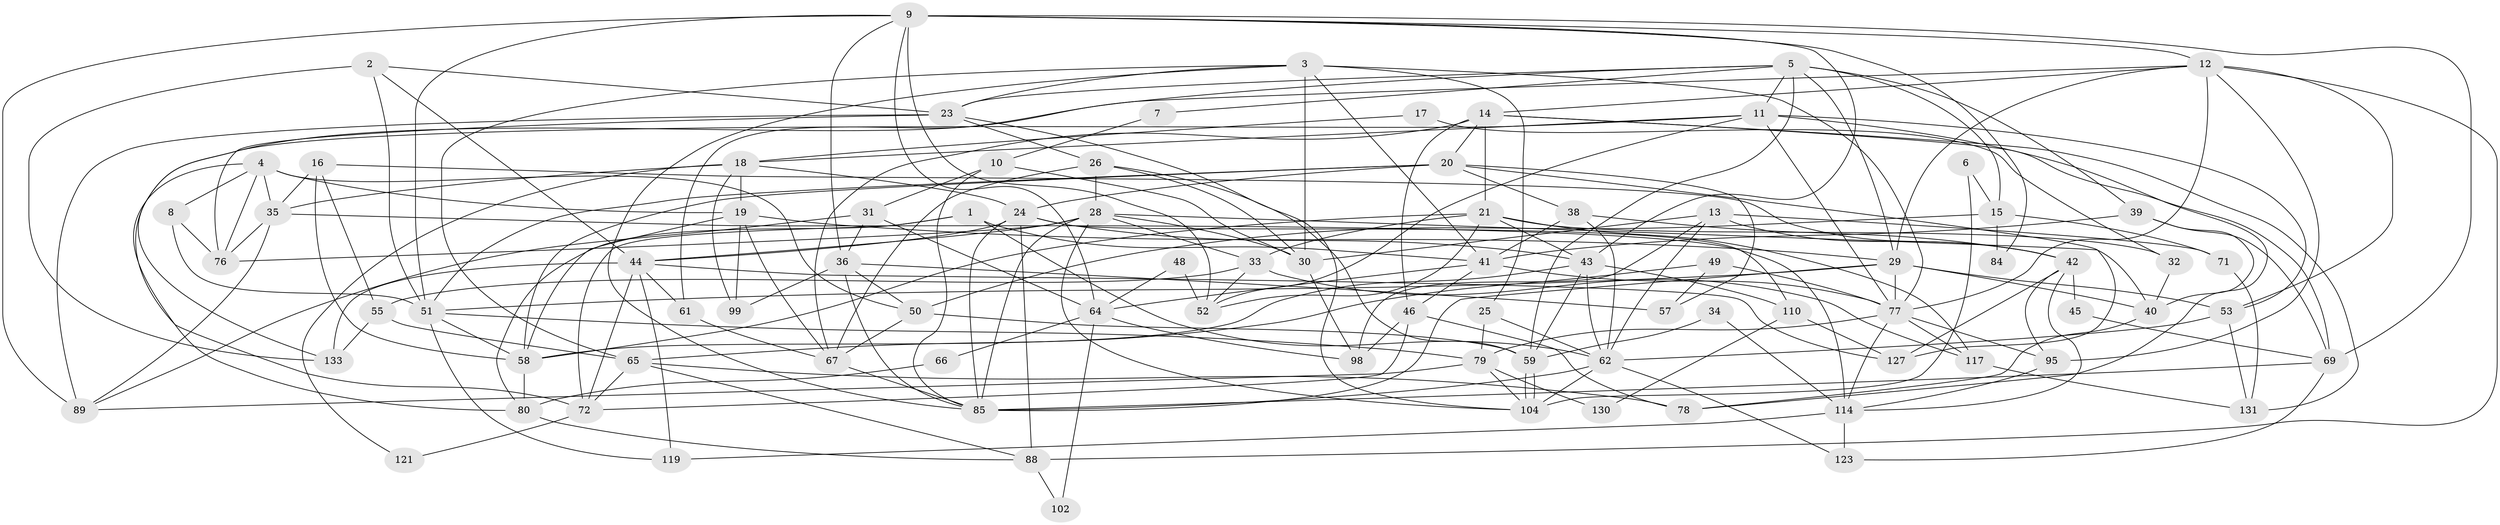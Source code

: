 // original degree distribution, {3: 0.24817518248175183, 4: 0.24817518248175183, 7: 0.029197080291970802, 6: 0.08029197080291971, 2: 0.15328467153284672, 5: 0.21897810218978103, 8: 0.021897810218978103}
// Generated by graph-tools (version 1.1) at 2025/11/02/27/25 16:11:21]
// undirected, 86 vertices, 219 edges
graph export_dot {
graph [start="1"]
  node [color=gray90,style=filled];
  1 [super="+124"];
  2 [super="+135"];
  3 [super="+56"];
  4 [super="+134"];
  5 [super="+122"];
  6;
  7;
  8 [super="+91"];
  9 [super="+103"];
  10;
  11 [super="+108"];
  12 [super="+75"];
  13;
  14 [super="+37"];
  15 [super="+22"];
  16 [super="+96"];
  17;
  18 [super="+83"];
  19 [super="+86"];
  20 [super="+73"];
  21 [super="+27"];
  23 [super="+81"];
  24 [super="+101"];
  25 [super="+54"];
  26 [super="+118"];
  28 [super="+82"];
  29 [super="+111"];
  30 [super="+105"];
  31 [super="+126"];
  32;
  33;
  34;
  35;
  36 [super="+60"];
  38 [super="+63"];
  39;
  40 [super="+129"];
  41 [super="+68"];
  42 [super="+74"];
  43 [super="+113"];
  44 [super="+47"];
  45;
  46 [super="+97"];
  48;
  49;
  50;
  51 [super="+107"];
  52;
  53 [super="+70"];
  55;
  57;
  58 [super="+132"];
  59 [super="+116"];
  61;
  62 [super="+136"];
  64 [super="+87"];
  65 [super="+90"];
  66;
  67 [super="+109"];
  69 [super="+106"];
  71;
  72 [super="+94"];
  76;
  77 [super="+125"];
  78;
  79 [super="+93"];
  80 [super="+115"];
  84;
  85 [super="+92"];
  88 [super="+112"];
  89 [super="+128"];
  95;
  98 [super="+100"];
  99;
  102;
  104 [super="+120"];
  110;
  114 [super="+137"];
  117;
  119;
  121;
  123;
  127;
  130;
  131;
  133;
  1 -- 80;
  1 -- 72;
  1 -- 41;
  1 -- 62;
  2 -- 44;
  2 -- 51;
  2 -- 23;
  2 -- 133;
  3 -- 85;
  3 -- 41;
  3 -- 30;
  3 -- 23;
  3 -- 77;
  3 -- 65;
  3 -- 25;
  4 -- 76;
  4 -- 8;
  4 -- 80;
  4 -- 35;
  4 -- 50;
  4 -- 19;
  5 -- 7;
  5 -- 39;
  5 -- 61;
  5 -- 15;
  5 -- 29;
  5 -- 11;
  5 -- 23;
  5 -- 59;
  6 -- 15;
  6 -- 104;
  7 -- 10;
  8 -- 51;
  8 -- 76;
  9 -- 36;
  9 -- 52;
  9 -- 64;
  9 -- 43;
  9 -- 89;
  9 -- 51;
  9 -- 84;
  9 -- 12;
  9 -- 69;
  10 -- 30;
  10 -- 85;
  10 -- 31;
  11 -- 52;
  11 -- 78;
  11 -- 77;
  11 -- 72;
  11 -- 53;
  11 -- 18;
  12 -- 133;
  12 -- 53;
  12 -- 95;
  12 -- 29;
  12 -- 14;
  12 -- 77;
  12 -- 88;
  13 -- 62;
  13 -- 71;
  13 -- 42;
  13 -- 30;
  13 -- 98;
  14 -- 21;
  14 -- 131;
  14 -- 67;
  14 -- 20;
  14 -- 46;
  14 -- 69;
  15 -- 84 [weight=2];
  15 -- 50;
  15 -- 71;
  16 -- 35;
  16 -- 42;
  16 -- 55;
  16 -- 58;
  17 -- 32;
  17 -- 18;
  18 -- 24;
  18 -- 35;
  18 -- 121;
  18 -- 99;
  18 -- 19;
  19 -- 29;
  19 -- 67;
  19 -- 99;
  19 -- 58;
  20 -- 24;
  20 -- 57;
  20 -- 127;
  20 -- 51;
  20 -- 58;
  20 -- 38;
  21 -- 52;
  21 -- 58;
  21 -- 32;
  21 -- 33;
  21 -- 117;
  21 -- 43;
  23 -- 26;
  23 -- 76;
  23 -- 89;
  23 -- 104;
  24 -- 44;
  24 -- 85;
  24 -- 43;
  24 -- 110;
  24 -- 88;
  25 -- 62;
  25 -- 79;
  26 -- 59;
  26 -- 67;
  26 -- 28;
  26 -- 30;
  28 -- 30;
  28 -- 76;
  28 -- 33;
  28 -- 85;
  28 -- 104;
  28 -- 40;
  28 -- 44;
  29 -- 40;
  29 -- 77;
  29 -- 85;
  29 -- 51;
  29 -- 53;
  30 -- 98;
  31 -- 36;
  31 -- 64;
  31 -- 89;
  32 -- 40;
  33 -- 52;
  33 -- 55;
  33 -- 117;
  34 -- 114;
  34 -- 59;
  35 -- 89;
  35 -- 76;
  35 -- 114;
  36 -- 50;
  36 -- 85;
  36 -- 57;
  36 -- 99;
  38 -- 41;
  38 -- 62;
  38 -- 42;
  39 -- 69;
  39 -- 40;
  39 -- 41;
  40 -- 78;
  41 -- 77;
  41 -- 46;
  41 -- 64;
  42 -- 114;
  42 -- 45;
  42 -- 95;
  42 -- 127;
  43 -- 110;
  43 -- 59;
  43 -- 58;
  43 -- 62;
  44 -- 127;
  44 -- 61;
  44 -- 133;
  44 -- 119;
  44 -- 72;
  45 -- 69;
  46 -- 78;
  46 -- 72;
  46 -- 98;
  48 -- 52;
  48 -- 64;
  49 -- 57;
  49 -- 77;
  49 -- 65;
  50 -- 59;
  50 -- 67;
  51 -- 119;
  51 -- 58;
  51 -- 79;
  53 -- 131;
  53 -- 62;
  55 -- 65;
  55 -- 133;
  58 -- 80;
  59 -- 104 [weight=2];
  59 -- 104;
  61 -- 67;
  62 -- 104;
  62 -- 123;
  62 -- 85;
  64 -- 66;
  64 -- 98;
  64 -- 102;
  65 -- 78;
  65 -- 88;
  65 -- 72;
  66 -- 80;
  67 -- 85;
  69 -- 123;
  69 -- 85;
  71 -- 131;
  72 -- 121;
  77 -- 117;
  77 -- 114;
  77 -- 95;
  77 -- 79;
  79 -- 89;
  79 -- 104;
  79 -- 130;
  80 -- 88;
  88 -- 102;
  95 -- 114;
  110 -- 127;
  110 -- 130;
  114 -- 119;
  114 -- 123;
  117 -- 131;
}
